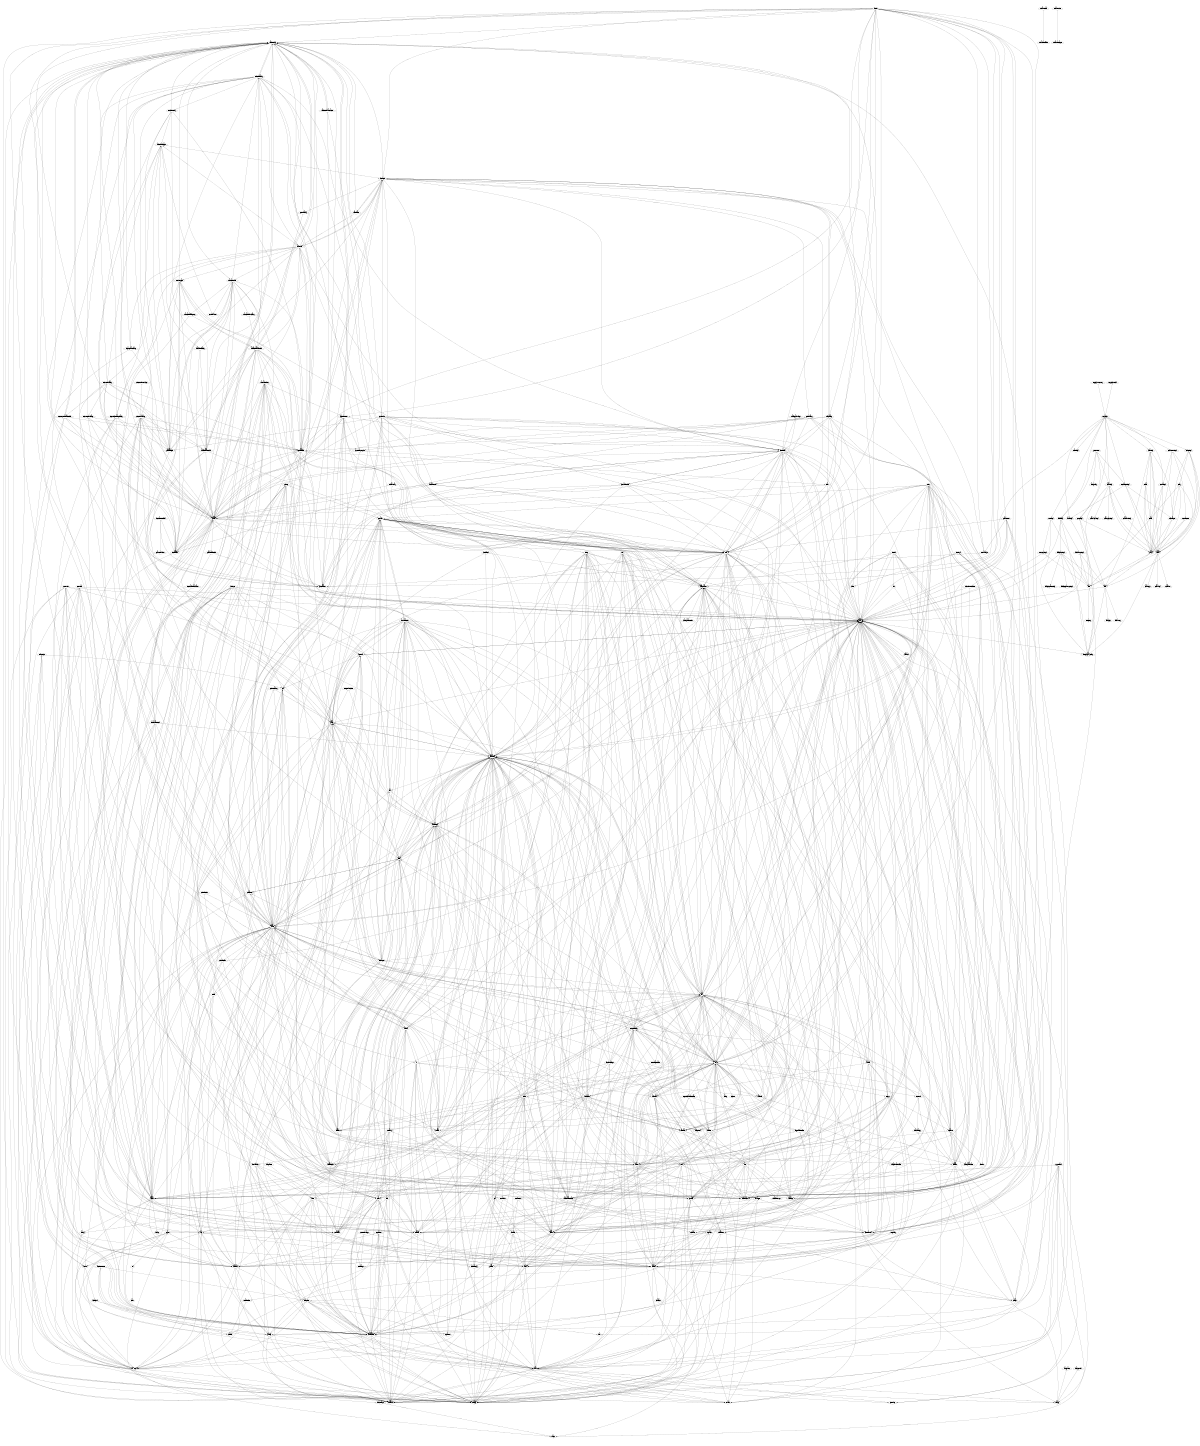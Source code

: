 digraph "source tree" {
    overlap=scale;
    size="8,10";
    ratio="fill";
    fontsize="16";
    fontname="Helvetica";
	clusterrank="local";
	"rpcwallet" -> "mining"
	"walletmodel" -> "coincontrol"
	"bitcoin-tx" -> "keystore"
	"net_processing" -> "netbase"
	"chainparams" -> "util"
	"misc" -> "ripemd160"
	"scalar_impl" -> "group"
	"keystore" -> "script"
	"crypto_hash" -> "random"
	"netbase" -> "serialize"
	"netbase" -> "util"
	"blockchain" -> "policy"
	"merkleblock" -> "serialize"
	"hash_impl" -> "hash"
	"init" -> "warnings"
	"transactiontablemodel" -> "uint256"
	"sendcoinsdialog" -> "node"
	"secp256k1_recovery" -> "secp256k1"
	"ecmult_impl" -> "scalar"
	"coincontrol" -> "feerate"
	"rpcdump" -> "core_io"
	"init" -> "validationinterface"
	"misc" -> "netbase"
	"node" -> "feerate"
	"net" -> "net_processing"
	"ecdsa_impl" -> "ecdsa"
	"transactionrecord" -> "validation"
	"txindex" -> "txdb"
	"pow" -> "params"
	"sendcoinsdialog" -> "optionsmodel"
	"optionsmodel" -> "netbase"
	"netbase" -> "random"
	"init" -> "httpserver"
	"httpserver" -> "netbase"
	"ecmult_gen" -> "scalar"
	"bitcoinamountfield" -> "qvaluecombobox"
	"blockchain" -> "txmempool"
	"group_impl" -> "num"
	"wallet" -> "crypter"
	"verify_script" -> "bitcoinconsensus"
	"key" -> "arith_uint256"
	"wallet" -> "script"
	"zeroafterfree" -> "cleanse"
	"misc" -> "walletdb"
	"httprpc" -> "chainparams"
	"blockencodings" -> "util"
	"httpserver" -> "chainparamsbase"
	"ismine" -> "script"
	"transactiondescdialog" -> "transactiontablemodel"
	"warnings" -> "clientversion"
	"base" -> "transaction"
	"node" -> "chainparams"
	"num_gmp_impl" -> "util"
	"blockencodings" -> "validation"
	"transactiondesc" -> "wallet"
	"misc" -> "core_io"
	"coincontroldialog" -> "policy"
	"transactionview" -> "transactiontablemodel"
	"group" -> "num"
	"torcontrol" -> "net"
	"node" -> "txmempool"
	"validation" -> "transaction"
	"miner" -> "block"
	"walletmodel" -> "standard"
	"transactiondesc" -> "db"
	"splashscreen" -> "ui_interface"
	"httprpc" -> "protocol"
	"splashscreen" -> "util"
	"bitcoin" -> "walletmodel"
	"netmessagemaker" -> "serialize"
	"sendcoinsentry" -> "platformstyle"
	"node" -> "warnings"
	"bloom" -> "hash"
	"init" -> "net"
	"bitcoin" -> "splashscreen"
	"coins" -> "transaction"
	"bloom" -> "streams"
	"transactiondesc" -> "guiutil"
	"gen_context" -> "ecmult_gen_impl"
	"db" -> "addrman"
	"sigcache" -> "random"
	"bitcoingui" -> "utilitydialog"
	"bantablemodel" -> "node"
	"base" -> "init"
	"base" -> "validationinterface"
	"secp256k1" -> "field_impl"
	"dbwrapper" -> "serialize"
	"checkpoints" -> "validation"
	"miner" -> "transaction"
	"core_write" -> "key_io"
	"wallet" -> "ui_interface"
	"rpcdump" -> "key_io"
	"rawtransaction" -> "key_io"
	"ecmult_const_impl" -> "ecmult_const"
	"blockchain" -> "validationinterface"
	"net" -> "streams"
	"chainparamsbase" -> "util"
	"signverifymessagedialog" -> "platformstyle"
	"walletmodeltransaction" -> "policy"
	"rawtransaction" -> "standard"
	"rpcwallet" -> "chain"
	"db" -> "protocol"
	"key_io" -> "chainparams"
	"sign" -> "transaction"
	"net_processing" -> "random"
	"validation" -> "script"
	"net_processing" -> "block"
	"net_processing" -> "fees"
	"zmqconfig" -> "transaction"
	"rpcwallet" -> "key_io"
	"rpcwallet" -> "util"
	"node" -> "scheduler"
	"misc" -> "validation"
	"bitcoind" -> "httprpc"
	"policy" -> "util"
	"validation" -> "txdb"
	"rpcconsole" -> "clientmodel"
	"walletview" -> "signverifymessagedialog"
	"rpcdump" -> "script"
	"httprpc" -> "httpserver"
	"util" -> "keystore"
	"chain" -> "params"
	"key_io" -> "pubkey"
	"base58" -> "hash"
	"netbase" -> "compat"
	"rawtransaction" -> "transaction"
	"miner" -> "pow"
	"rpcwallet" -> "utilmoneystr"
	"scalar_impl" -> "scalar"
	"secp256k1" -> "num_impl"
	"rest" -> "core_io"
	"wallet" -> "validation"
	"base" -> "block"
	"key" -> "uint256"
	"clientmodel" -> "guiconstants"
	"streams" -> "zeroafterfree"
	"txdb" -> "chainparams"
	"rest" -> "validation"
	"mining" -> "pow"
	"noui" -> "util"
	"transactionview" -> "walletmodel"
	"sigcache" -> "pubkey"
	"bitcoin" -> "chainparams"
	"script" -> "serialize"
	"transactionrecord" -> "uint256"
	"fees" -> "policy"
	"misc" -> "blockchain"
	"core_read" -> "util"
	"txdb" -> "dbwrapper"
	"miner" -> "coins"
	"ccoins_caching" -> "coins"
	"txdb" -> "util"
	"splashscreen" -> "node"
	"sendcoinsdialog" -> "key_io"
	"transactionview" -> "bitcoinunits"
	"sendcoinsentry" -> "guiutil"
	"init" -> "ui_interface"
	"node" -> "server"
	"mining" -> "init"
	"recentrequeststablemodel" -> "streams"
	"warnings" -> "util"
	"receivecoinsdialog" -> "walletmodel"
	"receivecoinsdialog" -> "addresstablemodel"
	"validationinterface" -> "block"
	"addrdb" -> "clientversion"
	"core_write" -> "utilmoneystr"
	"mining" -> "chainparams"
	"node" -> "chain"
	"addresstablemodel" -> "wallet"
	"zmqpublishnotifier" -> "server"
	"sendcoinsdialog" -> "fees"
	"walletmodel" -> "node"
	"merkle" -> "transaction"
	"transaction" -> "serialize"
	"validation" -> "version"
	"core_write" -> "validation"
	"net" -> "netaddress"
	"optionsmodel" -> "validation"
	"checkblock" -> "chainparams"
	"paymentserver" -> "ui_interface"
	"random" -> "chacha20"
	"httpserver" -> "events"
	"signverifymessagedialog" -> "init"
	"txdb" -> "block"
	"walletframe" -> "walletmodel"
	"walletmodel" -> "serialize"
	"rpcconsole" -> "net"
	"txindex" -> "init"
	"client" -> "util"
	"rpcconsole" -> "wallet"
	"txdb" -> "coins"
	"bitcoin-tx" -> "util"
	"bloom" -> "serialize"
	"rpcconsole" -> "guiutil"
	"wallet" -> "sign"
	"init" -> "rpcwallet"
	"transaction" -> "script"
	"sendcoinsentry" -> "addresstablemodel"
	"init" -> "txmempool"
	"validation" -> "versionbits"
	"miner" -> "validationinterface"
	"net_processing" -> "params"
	"init" -> "chain"
	"receivecoinsdialog" -> "wallet"
	"modaloverlay" -> "guiutil"
	"ismine" -> "key"
	"secp256k1" -> "ecmult_const_impl"
	"guiutil" -> "policy"
	"base" -> "dbwrapper"
	"keystore" -> "key"
	"chainparams" -> "chainparamsbase"
	"bitcoin-cli" -> "util"
	"walletframe" -> "bitcoingui"
	"ecmult" -> "group"
	"bitcoin" -> "platformstyle"
	"ecdsa" -> "scalar"
	"rawtransaction" -> "validation"
	"wallet" -> "walletdb"
	"bitcoin-tx" -> "transaction"
	"guiutil" -> "script"
	"crypter" -> "serialize"
	"txmempool" -> "feerate"
	"walletview" -> "ui_interface"
	"ecmult_const" -> "scalar"
	"feerate" -> "serialize"
	"splashscreen" -> "version"
	"mining" -> "miner"
	"net" -> "compat"
	"paymentserver" -> "bitcoinunits"
	"node" -> "init"
	"blockchain" -> "streams"
	"walletmodeltransaction" -> "node"
	"keystore" -> "sign"
	"timedata" -> "netaddress"
	"coins" -> "consensus"
	"mining" -> "chain"
	"rpcwallet" -> "rawtransaction"
	"bitcoin" -> "intro"
	"transactionview" -> "transactionfilterproxy"
	"walletmodel" -> "addresstablemodel"
	"sendcoinsdialog" -> "walletmodel"
	"splashscreen" -> "wallet"
	"walletmodel" -> "ui_interface"
	"validation" -> "warnings"
	"scalar_impl" -> "scalar_low_impl"
	"receivecoinsdialog" -> "platformstyle"
	"clientmodel" -> "ui_interface"
	"tx_verify" -> "validation"
	"core_read" -> "streams"
	"checkblock" -> "validation"
	"walletutil" -> "chainparamsbase"
	"miner" -> "policy"
	"net_processing" -> "ui_interface"
	"torcontrol" -> "hmac_sha256"
	"node" -> "block"
	"txindex" -> "chain"
	"rpcwallet" -> "httpserver"
	"crypto_hash" -> "uint256"
	"validation" -> "random"
	"validation" -> "protocol"
	"mempool_eviction" -> "txmempool"
	"chainparams" -> "merkle"
	"httprpc" -> "key_io"
	"blockencodings" -> "block"
	"init" -> "sigcache"
	"transactiondesc" -> "policy"
	"bitcoind" -> "httpserver"
	"txmempool" -> "transaction"
	"addrman" -> "random"
	"trafficgraphwidget" -> "node"
	"sendcoinsdialog" -> "coincontrol"
	"sendcoinsdialog" -> "txmempool"
	"standard" -> "script"
	"optionsdialog" -> "netbase"
	"bitcoingui" -> "platformstyle"
	"merkleblock" -> "bloom"
	"rest" -> "txmempool"
	"merkleblock" -> "block"
	"clientmodel" -> "bantablemodel"
	"verify_script" -> "key"
	"feebumper" -> "policy"
	"netmessagemaker" -> "net"
	"miner" -> "feerate"
	"protocol" -> "serialize"
	"dbwrapper" -> "clientversion"
	"standard" -> "interpreter"
	"wallet" -> "streams"
	"util" -> "standard"
	"fees" -> "coincontrol"
	"miner" -> "tx_verify"
	"bitcoingui" -> "util"
	"wallet" -> "timedata"
	"ecmult_gen_impl" -> "group"
	"rpcdump" -> "standard"
	"init" -> "timedata"
	"coincontroldialog" -> "validation"
	"coins" -> "core_memusage"
	"askpassphrasedialog" -> "walletmodel"
	"gen_context" -> "field_impl"
	"bitcoinconsensus" -> "pubkey"
	"core_write" -> "util"
	"utilitydialog" -> "guiutil"
	"init" -> "fees"
	"fees" -> "util"
	"coincontroldialog" -> "txmempool"
	"transactiondesc" -> "bitcoinunits"
	"sigcache" -> "interpreter"
	"keystore" -> "standard"
	"clientmodel" -> "guiutil"
	"bitcoin-tx" -> "consensus"
	"sendcoinsdialog" -> "clientmodel"
	"intro" -> "util"
	"bitcoin-cli" -> "chainparamsbase"
	"httprpc" -> "hmac_sha256"
	"ecdsa_impl" -> "scalar"
	"fees" -> "clientversion"
	"paymentserver" -> "paymentrequestplus"
	"bitcoin" -> "guiconstants"
	"util" -> "pubkey"
	"paymentserver" -> "walletmodel"
	"clientmodel" -> "chain"
	"node" -> "net"
	"bitcoind" -> "compat"
	"undo" -> "serialize"
	"sign" -> "key"
	"validation" -> "timedata"
	"wallet" -> "coinselection"
	"scalar" -> "libsecp256k1-config"
	"addresstablemodel" -> "walletmodel"
	"interpreter" -> "transaction"
	"gen_context" -> "group_impl"
	"misc" -> "server"
	"crypter" -> "keystore"
	"merkle_root" -> "merkle"
	"coincontroldialog" -> "addresstablemodel"
	"standard" -> "util"
	"server" -> "uint256"
	"mining" -> "txmempool"
	"bitcoingui" -> "rpcconsole"
	"addrman" -> "streams"
	"wallet" -> "util"
	"protocol" -> "util"
	"misc" -> "warnings"
	"paymentserver" -> "policy"
	"validationinterface" -> "transaction"
	"field" -> "field_5x52"
	"rpcdump" -> "validation"
	"blockchain" -> "warnings"
	"verify_script" -> "script"
	"init" -> "validation"
	"miner" -> "utilmoneystr"
	"recentrequeststablemodel" -> "optionsmodel"
	"db" -> "util"
	"mining" -> "script"
	"bitcoingui" -> "clientmodel"
	"txdb" -> "random"
	"init" -> "scheduler"
	"ecdsa" -> "ecmult"
	"rpcwallet" -> "walletdb"
	"coincontroldialog" -> "walletmodel"
	"addressbookpage" -> "platformstyle"
	"feebumper" -> "util"
	"core_write" -> "core_io"
	"validationinterface" -> "txmempool"
	"group" -> "field"
	"walletdb" -> "util"
	"peertablemodel" -> "node"
	"net" -> "timedata"
	"undo" -> "compressor"
	"rawtransaction" -> "chain"
	"miner" -> "txmempool"
	"txmempool" -> "streams"
	"sendcoinsdialog" -> "guiutil"
	"compressor" -> "serialize"
	"addrdb" -> "serialize"
	"miner" -> "consensus"
	"httprpc" -> "util"
	"ecmult_gen" -> "group"
	"blockchain" -> "chainparams"
	"blockchain" -> "util"
	"sign" -> "standard"
	"paymentrequestplus" -> "util"
	"wallet" -> "ismine"
	"txmempool" -> "policy"
	"txmempool" -> "validation"
	"init" -> "miner"
	"db" -> "walletutil"
	"addresstablemodel" -> "guiutil"
	"rpcwallet" -> "rbf"
	"rpcwallet" -> "coincontrol"
	"addrdb" -> "hash"
	"addrdb" -> "random"
	"guiutil" -> "walletmodel"
	"wallet" -> "uint256"
	"init" -> "policy"
	"arith_uint256" -> "uint256"
	"rpcconsole" -> "netbase"
	"transaction" -> "hash"
	"validation" -> "coins"
	"rpcconsole" -> "util"
	"clientmodel" -> "chainparams"
	"fees" -> "txmempool"
	"field_5x52_impl" -> "field_5x52_asm_impl"
	"feebumper" -> "fees"
	"bitcoind" -> "noui"
	"wallet" -> "walletutil"
	"overviewpage" -> "guiutil"
	"eckey_impl" -> "field"
	"walletview" -> "receivecoinsdialog"
	"rpcwallet" -> "timedata"
	"bitcoin-cli" -> "client"
	"mining" -> "fees"
	"num" -> "num_gmp"
	"rest" -> "version"
	"num_impl" -> "num_gmp_impl"
	"transactiontablemodel" -> "guiutil"
	"zmqpublishnotifier" -> "validation"
	"ccoins_caching" -> "crypter"
	"net_processing" -> "net"
	"clientmodel" -> "warnings"
	"misc" -> "timedata"
	"winshutdownmonitor" -> "util"
	"validation" -> "fees"
	"rawtransaction" -> "sign"
	"net" -> "random"
	"bitcoin-tx" -> "policy"
	"util" -> "chainparamsbase"
	"sendcoinsentry" -> "optionsmodel"
	"block" -> "uint256"
	"misc" -> "chain"
	"params" -> "uint256"
	"secp256k1" -> "util"
	"crypto_hash" -> "ripemd160"
	"misc" -> "key_io"
	"dbwrapper" -> "util"
	"bantablemodel" -> "clientmodel"
	"transactionrecord" -> "wallet"
	"sendcoinsdialog" -> "platformstyle"
	"bitcoin-cli" -> "events"
	"feebumper" -> "coincontrol"
	"net_processing" -> "blockencodings"
	"txindex" -> "util"
	"clientmodel" -> "netbase"
	"eckey" -> "ecmult_gen"
	"dbwrapper" -> "streams"
	"node" -> "wallet"
	"receiverequestdialog" -> "optionsmodel"
	"net_processing" -> "chainparams"
	"chain" -> "uint256"
	"field_5x52_impl" -> "field"
	"policy" -> "feerate"
	"mining" -> "validationinterface"
	"keystore" -> "util"
	"rpcconsole" -> "server"
	"ecmult_const" -> "group"
	"net" -> "clientversion"
	"core_memusage" -> "transaction"
	"addrman" -> "protocol"
	"peertablemodel" -> "net_processing"
	"overviewpage" -> "walletmodel"
	"checkpoints" -> "uint256"
	"walletview" -> "overviewpage"
	"miner" -> "chainparams"
	"netaddress" -> "compat"
	"modaloverlay" -> "chainparams"
	"net_processing" -> "txmempool"
	"server" -> "random"
	"bitcoingui" -> "guiconstants"
	"ecmult_gen_impl" -> "hash_impl"
	"interpreter" -> "sha1"
	"keystore" -> "pubkey"
	"ismine" -> "sign"
	"netbase" -> "uint256"
	"rpcdump" -> "merkleblock"
	"optionsdialog" -> "guiutil"
	"init" -> "utilmoneystr"
	"bitcoin-cli" -> "clientversion"
	"hash" -> "sha256"
	"splashscreen" -> "networkstyle"
	"guiutil" -> "node"
	"httpserver" -> "ui_interface"
	"blockchain" -> "hash"
	"walletmodel" -> "sendcoinsdialog"
	"bitcoingui" -> "init"
	"tx_verify" -> "chain"
	"field_impl" -> "util"
	"feebumper" -> "txmempool"
	"coin_selection" -> "wallet"
	"secp256k1" -> "scalar_impl"
	"utilitydialog" -> "bitcoingui"
	"wallet" -> "checkpoints"
	"wallet" -> "transaction"
	"receivecoinsdialog" -> "addressbookpage"
	"undo" -> "transaction"
	"ecmult_impl" -> "group"
	"bitcoin" -> "warnings"
	"scalar" -> "scalar_4x64"
	"init" -> "netbase"
	"bitcoingui" -> "optionsmodel"
	"blockchain" -> "core_io"
	"init" -> "key"
	"transactiontablemodel" -> "optionsmodel"
	"merkleblock" -> "uint256"
	"net" -> "bloom"
	"bloom" -> "standard"
	"rawtransaction" -> "validationinterface"
	"walletmodel" -> "optionsmodel"
	"transactiondesc" -> "transactionrecord"
	"validation" -> "feerate"
	"crypter" -> "standard"
	"policy" -> "coins"
	"base58" -> "validation"
	"wallet" -> "keystore"
	"net_processing" -> "scheduler"
	"transactionview" -> "ui_interface"
	"interpreter" -> "ripemd160"
	"transactiondesc" -> "timedata"
	"blockencodings" -> "streams"
	"coins" -> "hash"
	"walletview" -> "transactiontablemodel"
	"net_processing" -> "validationinterface"
	"platformstyle" -> "guiconstants"
	"zmqconfig" -> "block"
	"peertablemodel" -> "validation"
	"core_read" -> "script"
	"interpreter" -> "pubkey"
	"coincontroldialog" -> "node"
	"util" -> "libsecp256k1-config"
	"miner" -> "timedata"
	"wallet" -> "secure"
	"zmqnotificationinterface" -> "validation"
	"bitcoinamountfield" -> "guiconstants"
	"fees" -> "transaction"
	"rpcconsole" -> "node"
	"db" -> "streams"
	"bitcoingui" -> "modaloverlay"
	"utilitydialog" -> "util"
	"walletmodel" -> "walletmodeltransaction"
	"group_impl" -> "group"
	"feebumper" -> "net"
	"clientmodel" -> "checkpoints"
	"addrdb" -> "chainparams"
	"rollingbloom" -> "bloom"
	"transactiontablemodel" -> "bitcoinunits"
	"addrman" -> "serialize"
	"util" -> "callback"
	"rawtransaction" -> "txindex"
	"wallet" -> "consensus"
	"bitcoinconsensus" -> "version"
	"field" -> "util"
	"mining" -> "net"
	"hmac_sha256" -> "sha256"
	"rpcdump" -> "wallet"
	"validation" -> "policy"
	"secure" -> "lockedpool"
	"rawtransaction" -> "keystore"
	"base" -> "threadinterrupt"
	"block" -> "hash"
	"init" -> "zmqnotificationinterface"
	"httprpc" -> "random"
	"transactionview" -> "editaddressdialog"
	"rawtransaction" -> "coins"
	"mining" -> "warnings"
	"rpcconsole" -> "platformstyle"
	"server" -> "init"
	"init" -> "httprpc"
	"netbase" -> "netaddress"
	"ecdsa_impl" -> "ecmult_gen"
	"transactionrecord" -> "consensus"
	"blockencodings" -> "random"
	"hmac_sha512" -> "sha512"
	"policy" -> "validation"
	"interpreter" -> "sha256"
	"transaction" -> "uint256"
	"ecmult" -> "num"
	"field_impl" -> "field_5x52_impl"
	"pubkey" -> "uint256"
	"overviewpage" -> "wallet"
	"validation" -> "rbf"
	"walletview" -> "bitcoingui"
	"receiverequestdialog" -> "walletmodel"
	"walletmodel" -> "secure"
	"wallet" -> "standard"
	"base" -> "util"
	"univalue_read" -> "univalue_utffilter"
	"init" -> "addrman"
	"wallet" -> "validationinterface"
	"core_memusage" -> "block"
	"field_5x52_impl" -> "field_5x52_int128_impl"
	"net" -> "util"
	"block" -> "serialize"
	"num_impl" -> "num"
	"torcontrol" -> "util"
	"bitcoingui" -> "openuridialog"
	"walletview" -> "sendcoinsdialog"
	"num_gmp_impl" -> "num"
	"coinselection" -> "utilmoneystr"
	"signverifymessagedialog" -> "wallet"
	"net_processing" -> "netmessagemaker"
	"openuridialog" -> "guiutil"
	"net" -> "addrdb"
	"lockedpool" -> "cleanse"
	"recentrequeststablemodel" -> "clientversion"
	"bitcoind" -> "util"
	"utilitydialog" -> "clientmodel"
	"coincontroldialog" -> "optionsmodel"
	"rpcwallet" -> "core_io"
	"merkle" -> "uint256"
	"core_read" -> "block"
	"blockchain" -> "txindex"
	"validation" -> "validationinterface"
	"wallet" -> "rpcwallet"
	"node" -> "fees"
	"splashscreen" -> "init"
	"merkleblock" -> "consensus"
	"aes" -> "ctaes"
	"txdb" -> "chain"
	"wallet" -> "block"
	"zmqnotificationinterface" -> "util"
	"bitcoingui" -> "walletview"
	"bitcoind" -> "init"
	"walletdb" -> "serialize"
	"net" -> "addrman"
	"ecmult_const_impl" -> "scalar"
	"core_read" -> "serialize"
	"ecmult_impl" -> "ecmult"
	"miner" -> "util"
	"node" -> "validation"
	"wallet" -> "feebumper"
	"ecmult_gen_impl" -> "scalar"
	"checkblock" -> "streams"
	"rawtransaction" -> "init"
	"misc" -> "net"
	"rest" -> "txindex"
	"optionsdialog" -> "node"
	"net_processing" -> "hash"
	"clientmodel" -> "net"
	"rpcconsole" -> "bantablemodel"
	"wallet" -> "rbf"
	"overviewpage" -> "platformstyle"
	"walletdb" -> "tx_verify"
	"httprpc" -> "ui_interface"
	"transactiontablemodel" -> "validation"
	"policy" -> "standard"
	"chainparams" -> "protocol"
	"policy" -> "consensus"
	"bitcoingui" -> "optionsdialog"
	"peertablemodel" -> "net"
	"protocol" -> "uint256"
	"walletdb" -> "key_io"
	"addressbookpage" -> "csvmodelwriter"
	"sendcoinsdialog" -> "chainparams"
	"txindex" -> "base"
	"validation" -> "script_error"
	"key" -> "hmac_sha512"
	"eckey_impl" -> "eckey"
	"merkleblock" -> "hash"
	"bitcoingui" -> "chainparams"
	"server" -> "key_io"
	"pubkey" -> "serialize"
	"bloom" -> "random"
	"utilmoneystr" -> "transaction"
	"util" -> "random"
	"addrdb" -> "streams"
	"bitcoin" -> "winshutdownmonitor"
	"wallet" -> "feerate"
	"mining" -> "blockchain"
	"scalar_low_impl" -> "scalar"
	"paymentserver" -> "node"
	"validationinterface" -> "init"
	"chainparams" -> "chainparamsseeds"
	"net_processing" -> "merkleblock"
	"mining" -> "consensus"
	"rpcconsole" -> "chainparams"
	"torcontrol" -> "scheduler"
	"tx_verify" -> "interpreter"
	"coincontroltreewidget" -> "coincontroldialog"
	"txdb" -> "ui_interface"
	"transactiondesc" -> "script"
	"random" -> "compat"
	"key_io" -> "bech32"
	"net_processing" -> "validation"
	"transactionview" -> "platformstyle"
	"signverifymessagedialog" -> "guiutil"
	"base" -> "uint256"
	"walletview" -> "clientmodel"
	"net_processing" -> "init"
	"miner" -> "standard"
	"addressbookpage" -> "bitcoingui"
	"validationinterface" -> "util"
	"transactionview" -> "transactionrecord"
	"net" -> "server"
	"bitcoinunits" -> "transaction"
	"coin_selection" -> "coinselection"
	"blockchain" -> "coins"
	"transactionfilterproxy" -> "transactiontablemodel"
	"mining" -> "server"
	"standard" -> "pubkey"
	"blockencodings" -> "consensus"
	"guiutil" -> "chainparams"
	"net" -> "transaction"
	"client" -> "protocol"
	"interpreter" -> "uint256"
	"net" -> "scheduler"
	"core_read" -> "version"
	"net_processing" -> "util"
	"walletmodel" -> "guiconstants"
	"net" -> "uint256"
	"rawtransaction" -> "core_io"
	"askpassphrasedialog" -> "guiconstants"
	"hash" -> "uint256"
	"init" -> "checkpoints"
	"hash" -> "version"
	"group_impl" -> "field"
	"mining" -> "util"
	"sigcache" -> "uint256"
	"txmempool" -> "utilmoneystr"
	"txdb" -> "hash"
	"validation" -> "undo"
	"net" -> "ui_interface"
	"init" -> "sanity"
	"guiutil" -> "transaction"
	"blockchain" -> "checkpoints"
	"net" -> "consensus"
	"walletmodel" -> "paymentrequestplus"
	"ecdsa" -> "group"
	"rpcwallet" -> "server"
	"init" -> "server"
	"transactiontablemodel" -> "guiconstants"
	"wallet" -> "net"
	"optionsmodel" -> "node"
	"ccoins_caching" -> "policy"
	"walletmodel" -> "paymentserver"
	"verify_script" -> "streams"
	"rpcwallet" -> "walletutil"
	"validation" -> "merkle"
	"net" -> "validation"
	"receivecoinsdialog" -> "recentrequeststablemodel"
	"transactiontablemodel" -> "transactionrecord"
	"transactionview" -> "addresstablemodel"
	"ecdsa_impl" -> "group"
	"utilitydialog" -> "guiconstants"
	"coincontrol" -> "fees"
	"net" -> "warnings"
	"rpcwallet" -> "feerate"
	"scalar_impl" -> "scalar_8x32_impl"
	"init" -> "feerate"
	"miner" -> "validation"
	"receiverequestdialog" -> "guiutil"
	"eckey" -> "scalar"
	"coins" -> "random"
	"checkpoints" -> "chainparams"
	"secp256k1" -> "ecmult_impl"
	"recentrequeststablemodel" -> "walletmodel"
	"transactiontablemodel" -> "util"
	"scalar" -> "scalar_low"
	"httprpc" -> "server"
	"init" -> "wallet"
	"zmqnotificationinterface" -> "streams"
	"univalue_write" -> "univalue_escapes"
	"tx_verify" -> "consensus"
	"walletdb" -> "key"
	"crypto_hash" -> "sha256"
	"protocol" -> "version"
	"paymentserver" -> "optionsmodel"
	"node" -> "netbase"
	"init" -> "register"
	"validationinterface" -> "scheduler"
	"bitcoin" -> "clientmodel"
	"scalar" -> "scalar_8x32"
	"bitcoin" -> "node"
	"transactionview" -> "uint256"
	"key_io" -> "base58"
	"bitcoingui" -> "ui_interface"
	"overviewpage" -> "guiconstants"
	"signverifymessagedialog" -> "addressbookpage"
	"bitcoind" -> "clientversion"
	"zmqnotificationinterface" -> "zmqpublishnotifier"
	"signverifymessagedialog" -> "validation"
	"coins" -> "memusage"
	"receiverequestdialog" -> "guiconstants"
	"bantablemodel" -> "guiutil"
	"node" -> "netaddress"
	"rbf" -> "txmempool"
	"zmqpublishnotifier" -> "chain"
	"zmqnotificationinterface" -> "validationinterface"
	"walletview" -> "addressbookpage"
	"rest" -> "streams"
	"transactiondesc" -> "consensus"
	"transactiontablemodel" -> "node"
	"net_processing" -> "policy"
	"init" -> "torcontrol"
	"rawtransaction" -> "script"
	"transactiondesc" -> "validation"
	"merkle_root" -> "random"
	"wallet" -> "coincontrol"
	"optionsmodel" -> "intro"
	"interpreter" -> "script_error"
	"sendcoinsentry" -> "walletmodel"
	"scalar" -> "num"
	"field_5x52_impl" -> "util"
	"validation" -> "consensus"
	"undo" -> "consensus"
	"field_impl" -> "field_10x26_impl"
	"rawtransaction" -> "uint256"
	"wallet" -> "utilmoneystr"
	"walletutil" -> "util"
	"clientmodel" -> "validation"
	"zmqabstractnotifier" -> "util"
	"bitcoingui" -> "walletmodel"
	"rest" -> "block"
	"addrman" -> "timedata"
	"blockencodings" -> "chainparams"
	"wallet" -> "chain"
	"transactiontablemodel" -> "walletmodel"
	"key_io" -> "script"
	"feebumper" -> "utilmoneystr"
	"miner" -> "hash"
	"receivecoinsdialog" -> "optionsmodel"
	"addressbookpage" -> "guiutil"
	"bitcoind" -> "server"
	"bitcoin" -> "uint256"
	"scalar_impl" -> "libsecp256k1-config"
	"blockencodings" -> "txmempool"
	"walletmodel" -> "wallet"
	"zmqpublishnotifier" -> "chainparams"
	"rpcwallet" -> "init"
	"optionsmodel" -> "net"
	"coincontroldialog" -> "guiutil"
	"txindex" -> "ui_interface"
	"compressor" -> "script"
	"ismine" -> "keystore"
	"transactiondesc" -> "paymentserver"
	"crypter" -> "util"
	"transactionview" -> "sendcoinsdialog"
	"init" -> "txdb"
	"transactiontablemodel" -> "addresstablemodel"
	"sendcoinsdialog" -> "bitcoinunits"
	"txdb" -> "pow"
	"net_processing" -> "addrman"
	"interpreter" -> "script"
	"misc" -> "rpcwallet"
	"field_5x52_impl" -> "libsecp256k1-config"
	"rpcdump" -> "server"
	"addrman" -> "netaddress"
	"editaddressdialog" -> "addresstablemodel"
	"txmempool" -> "util"
	"validation" -> "txmempool"
	"validation" -> "standard"
	"sign" -> "uint256"
	"feebumper" -> "wallet"
	"guiutil" -> "qvalidatedlineedit"
	"sendcoinsdialog" -> "ui_interface"
	"peertablemodel" -> "clientmodel"
	"bitcoin" -> "ui_interface"
	"fees" -> "random"
	"rest" -> "blockchain"
	"net" -> "policy"
	"util" -> "compat"
	"validationinterface" -> "validation"
	"walletmodel" -> "transactiontablemodel"
	"sendcoinsentry" -> "addressbookpage"
	"field_10x26_impl" -> "num"
	"blockencodings" -> "hash"
	"bitcoin" -> "utilitydialog"
	"qvalidatedlineedit" -> "bitcoinaddressvalidator"
	"num" -> "libsecp256k1-config"
	"base" -> "warnings"
	"transactiontablemodel" -> "transactiondesc"
	"pow" -> "arith_uint256"
	"walletview" -> "askpassphrasedialog"
	"coins" -> "compressor"
	"base" -> "validation"
	"validation" -> "tx_verify"
	"field" -> "field_10x26"
	"transactionview" -> "csvmodelwriter"
	"guiutil" -> "base58"
	"validation" -> "utilmoneystr"
	"bitcoin" -> "guiutil"
	"utilitydialog" -> "intro"
	"eckey" -> "ecmult"
	"validation" -> "util"
	"rest" -> "server"
	"validation" -> "hash"
	"utilitydialog" -> "node"
	"walletview" -> "optionsmodel"
	"key" -> "pubkey"
	"crypto_hash" -> "bloom"
	"mining" -> "key_io"
	"paymentrequestplus" -> "script"
	"validation" -> "init"
	"wallet" -> "init"
	"core_read" -> "transaction"
	"node" -> "net_processing"
	"core_write" -> "script"
	"block" -> "transaction"
	"ismine" -> "standard"
	"overviewpage" -> "transactionfilterproxy"
	"bitcoin-tx" -> "utilmoneystr"
	"coincontroldialog" -> "bitcoinunits"
	"peertablemodel" -> "guiutil"
	"standard" -> "uint256"
	"sendcoinsdialog" -> "sendcoinsentry"
	"transactiondesc" -> "util"
	"recentrequeststablemodel" -> "guiutil"
	"rest" -> "httpserver"
	"transactionrecord" -> "timedata"
	"misc" -> "wallet"
	"rawtransaction" -> "server"
	"crypter" -> "aes"
	"receiverequestdialog" -> "bitcoinunits"
	"txdb" -> "init"
	"noui" -> "ui_interface"
	"rpcwallet" -> "policy"
	"qvalidatedlineedit" -> "guiconstants"
	"receivecoinsdialog" -> "receiverequestdialog"
	"init" -> "blockchain"
	"addrman" -> "util"
	"secp256k1" -> "ecdsa_impl"
	"rpcwallet" -> "net"
	"coincontroldialog" -> "fees"
	"httpserver" -> "compat"
	"txmempool" -> "fees"
	"walletmodel" -> "recentrequeststablemodel"
	"walletview" -> "walletmodel"
	"walletmodeltransaction" -> "walletmodel"
	"coinselection" -> "random"
	"pow" -> "chain"
	"net" -> "netbase"
	"net_processing" -> "utilmoneystr"
	"base" -> "chainparams"
	"rpcwallet" -> "fees"
	"walletframe" -> "walletview"
	"rawtransaction" -> "script_error"
	"walletview" -> "platformstyle"
	"net" -> "hash"
	"clientmodel" -> "txmempool"
	"base58" -> "uint256"
	"askpassphrasedialog" -> "secure"
	"init" -> "txindex"
	"verify_script" -> "sign"
	"hash" -> "hmac_sha512"
	"gen_context" -> "scalar_impl"
	"zmqpublishnotifier" -> "util"
	"openuridialog" -> "walletmodel"
	"bitcoingui" -> "networkstyle"
	"wallet" -> "fees"
	"key" -> "secure"
	"sigcache" -> "util"
	"key_io" -> "key"
	"misc" -> "httpserver"
	"misc" -> "clientversion"
	"walletdb" -> "protocol"
	"optionsdialog" -> "bitcoinunits"
	"rpcwallet" -> "sign"
	"secure" -> "cleanse"
	"transactiondesc" -> "node"
	"coincontroldialog" -> "wallet"
	"net" -> "version"
	"crypter" -> "script"
	"ecdsa_impl" -> "field"
	"db" -> "clientversion"
	"crypto_hash" -> "hash"
	"netaddress" -> "serialize"
	"wallet" -> "pubkey"
	"walletdb" -> "db"
	"bitcoin-cli" -> "protocol"
	"rpcdump" -> "util"
	"coinselection" -> "transaction"
	"wallet" -> "txmempool"
	"overviewpage" -> "transactiontablemodel"
	"random" -> "sha512"
	"signverifymessagedialog" -> "walletmodel"
	"addrman" -> "hash"
	"bitcoingui" -> "bitcoinunits"
	"validation" -> "block"
	"net" -> "chainparams"
	"bloom" -> "script"
	"walletmodel" -> "key"
	"validation" -> "chain"
	"checkpoints" -> "chain"
	"httpserver" -> "util"
	"trafficgraphwidget" -> "clientmodel"
	"miner" -> "chain"
	"compressor" -> "standard"
	"core_read" -> "core_io"
	"secp256k1" -> "eckey_impl"
	"transactiontablemodel" -> "core_io"
	"net" -> "protocol"
	"txmempool" -> "timedata"
	"bitcoinconsensus" -> "interpreter"
	"eckey" -> "group"
	"intro" -> "guiutil"
	"clientmodel" -> "util"
	"sha256_avx2" -> "sha256"
	"rpcdump" -> "rpcwallet"
	"mining" -> "params"
	"addresstablemodel" -> "node"
	"addresstablemodel" -> "key_io"
	"mempool_eviction" -> "policy"
	"peertablemodel" -> "guiconstants"
	"secp256k1_ecdh" -> "secp256k1"
	"scheduler" -> "random"
	"secp256k1" -> "ecmult_gen_impl"
	"bitcoingui" -> "node"
	"networkstyle" -> "guiconstants"
	"bitcoin-tx" -> "sign"
	"optionsmodel" -> "bitcoinunits"
	"eckey_impl" -> "group"
	"fees" -> "streams"
	"overviewpage" -> "optionsmodel"
	"bitcoin-tx" -> "rbf"
	"util" -> "serialize"
	"gen_context" -> "basic-config"
	"paymentserver" -> "wallet"
	"secp256k1" -> "main_impl"
	"rawtransaction" -> "rbf"
	"bitcoinaddressvalidator" -> "key_io"
	"crypter" -> "sha512"
	"guiutil" -> "standard"
	"txindex" -> "validation"
	"scalar_impl" -> "scalar_4x64_impl"
	"wallet" -> "policy"
	"server" -> "ui_interface"
	"transactiondesc" -> "key_io"
	"txmempool" -> "coins"
	"signverifymessagedialog" -> "key_io"
	"tx_verify" -> "coins"
	"bitcoingui" -> "guiutil"
	"feebumper" -> "transaction"
	"rpcdump" -> "chain"
	"optionsmodel" -> "guiutil"
	"bloom" -> "transaction"
	"recentrequeststablemodel" -> "bitcoinunits"
	"guiutil" -> "protocol"
	"rpcconsole" -> "peertablemodel"
	"rpcconsole" -> "client"
	"coins" -> "serialize"
	"ecmult_const_impl" -> "ecmult_impl"
	"utilitydialog" -> "init"
	"node" -> "policy"
	"pubkey" -> "hash"
	"rawtransaction" -> "merkleblock"
	"init" -> "util"
	"txmempool" -> "consensus"
	"txmempool" -> "tx_verify"
	"blockchain" -> "validation"
	"wallet" -> "key"
	"base" -> "ui_interface"
	"zmqpublishnotifier" -> "zmqabstractnotifier"
	"init" -> "net_processing"
	"timedata" -> "warnings"
	"transactionview" -> "optionsmodel"
	"net_processing" -> "arith_uint256"
	"timedata" -> "util"
	"addressbookpage" -> "editaddressdialog"
	"rest" -> "transaction"
	"field" -> "libsecp256k1-config"
	"compressor" -> "pubkey"
	"torcontrol" -> "netbase"
	"secp256k1" -> "group_impl"
	"ecdsa_impl" -> "ecmult"
	"feebumper" -> "validation"
	"walletdb" -> "validation"
	"bitcoin-tx" -> "core_io"
	"blockchain" -> "txdb"
	"clientmodel" -> "node"
	"rpcwallet" -> "wallet"
	"rest" -> "chainparams"
	"bitcoingui" -> "walletframe"
	"splashscreen" -> "clientversion"
	"bantablemodel" -> "guiconstants"
	"random" -> "uint256"
	"field_10x26_impl" -> "util"
	"crypto_hash" -> "sha512"
	"clientmodel" -> "peertablemodel"
	"num_impl" -> "libsecp256k1-config"
	"wallet" -> "key_io"
	"bitcoin-tx" -> "coins"
	"validation" -> "pow"
	"rawtransaction" -> "txmempool"
	"paymentserver" -> "util"
	"crypter" -> "secure"
	"netbase" -> "hash"
	"addressbookpage" -> "addresstablemodel"
	"chainparams" -> "params"
	"mining" -> "validation"
	"bantablemodel" -> "net"
	"walletview" -> "node"
	"intro" -> "node"
	"netaddress" -> "hash"
	"eckey_impl" -> "scalar"
	"misc" -> "init"
	"feebumper" -> "rbf"
	"optionsmodel" -> "txdb"
	"zmqnotificationinterface" -> "version"
	"paymentserver" -> "guiutil"
	"core_write" -> "consensus"
	"coincontroldialog" -> "platformstyle"
	"coincontroldialog" -> "key_io"
	"coinselection" -> "util"
	"walletview" -> "transactionview"
	"walletdb" -> "transaction"
	"receivecoinsdialog" -> "guiutil"
	"chainparams" -> "block"
	"compressor" -> "hash"
	"sendcoinsdialog" -> "coincontroldialog"
	"db" -> "version"
	"merkle" -> "block"
	"mining" -> "core_io"
	"editaddressdialog" -> "guiutil"
	"net" -> "threadinterrupt"
	"crypto_hash" -> "sha1"
	"merkle" -> "hash"
	"coins" -> "uint256"
	"utilitydialog" -> "clientversion"
	"compressor" -> "transaction"
	"core_write" -> "serialize"
	"bitcoinamountfield" -> "bitcoinunits"
	"clientmodel" -> "clientversion"
	"transactionfilterproxy" -> "transactionrecord"
	"bitcoin-tx" -> "key_io"
	"bitcoin" -> "server"
	"node" -> "addrdb"
	"net" -> "feerate"
	"walletmodel" -> "key_io"
	"guiutil" -> "key_io"
	"util" -> "protocol"
	"sendcoinsdialog" -> "addresstablemodel"
	"bitcoin" -> "bitcoingui"
	"bitcoin-tx" -> "script"
	"init" -> "chainparams"
	"coincontrol" -> "wallet"
	"streams" -> "serialize"
	"validation" -> "sigcache"
	"net_processing" -> "transaction"
	"hash" -> "ripemd160"
	"key" -> "random"
	"txmempool" -> "random"
	"addrdb" -> "addrman"
	"sign" -> "interpreter"
	"eckey_impl" -> "ecmult_gen"
	"ecmult_const_impl" -> "group"
	"ecmult_gen_impl" -> "ecmult_gen"
	"transactionview" -> "guiutil"
	"node" -> "util"
	"protocol" -> "netaddress"
	"versionbits" -> "chain"
	"bitcoin" -> "paymentserver"
	"zmqabstractnotifier" -> "zmqconfig"
	"pow" -> "block"
	"ui_interface" -> "util"
	"optionsdialog" -> "validation"
	"overviewpage" -> "bitcoinunits"
	"hash" -> "serialize"
	"optionsdialog" -> "txdb"
	"fees" -> "validation"
	"rawtransaction" -> "net"
	"validation" -> "ui_interface"
	"secp256k1" -> "hash_impl"
	"bitcoin" -> "networkstyle"
	"key" -> "serialize"
	"fees" -> "wallet"
	"node" -> "ui_interface"
	"misc" -> "util"
	"tx_verify" -> "transaction"
	"core_memusage" -> "memusage"
	"optionsdialog" -> "optionsmodel"
	"validation" -> "arith_uint256"
	"guiutil" -> "bitcoinaddressvalidator"
	"miner" -> "merkle"
	"zmqpublishnotifier" -> "streams"
	"bitcoin" -> "optionsmodel"
	"validation" -> "chainparams"
	"guiutil" -> "bitcoinunits"
	"httpserver" -> "protocol"
	"bitcoin-tx" -> "clientversion"
	"addrdb" -> "util"
	"receivecoinsdialog" -> "bitcoinunits"
	"server" -> "util"
	"core_write" -> "streams"
	"blockchain" -> "server"
	"util" -> "key_io"
	"fees" -> "feerate"
	"walletdb" -> "wallet"
	"transactionview" -> "transactiondescdialog"
	"net" -> "core_io"
	"rest" -> "chain"
	"key_io" -> "standard"
	"rpcwallet" -> "feebumper"
	"field_impl" -> "libsecp256k1-config"
	"bitcoinconsensus" -> "transaction"
	"policy" -> "interpreter"
	"protocol" -> "random"
	"sigcache" -> "memusage"
	"init" -> "standard"
	"txdb" -> "uint256"
	"dbwrapper" -> "random"
	"miner" -> "net"
	"timedata" -> "ui_interface"
	"winshutdownmonitor" -> "init"
	"db" -> "serialize"
	"paymentserver" -> "chainparams"
	"versionbits" -> "params"
	"blockchain" -> "transaction"
	"validation" -> "txindex"
	"blockchain" -> "feerate"
	"pow" -> "uint256"
	"rawtransaction" -> "policy"
	"rpcconsole" -> "walletmodel"
	"walletmodel" -> "util"
	"bitcoin" -> "init"
	"transactiontablemodel" -> "platformstyle"
	"bitcoind" -> "chainparams"
	"rpcwallet" -> "validation"
	"merkle_root" -> "uint256"
	"walletview" -> "guiutil"
	"field_5x52_impl" -> "num"
	"net" -> "sha256"
	"chain" -> "block"
	"chain" -> "arith_uint256"
	"coincontrol" -> "transaction"
	"bitcoin" -> "util"
	"fees" -> "uint256"
	"init" -> "walletutil"
	"rawtransaction" -> "rpcwallet"
	"paymentserver" -> "key_io"
	"sign" -> "policy"
	"tx_verify" -> "utilmoneystr"
	"core_write" -> "standard"
	"transactionrecord" -> "key_io"
	"utilitydialog" -> "paymentrequestplus"
	"server" -> "protocol"
	"dbwrapper" -> "version"
	"guiutil" -> "util"
	"db" -> "hash"
	"random" -> "cleanse"
	"overviewpage" -> "clientmodel"
	"validation" -> "checkpoints"
	"field_10x26_impl" -> "field"
	"coincontroldialog" -> "coincontrol"
	"sha256_sse41" -> "sha256"
}
